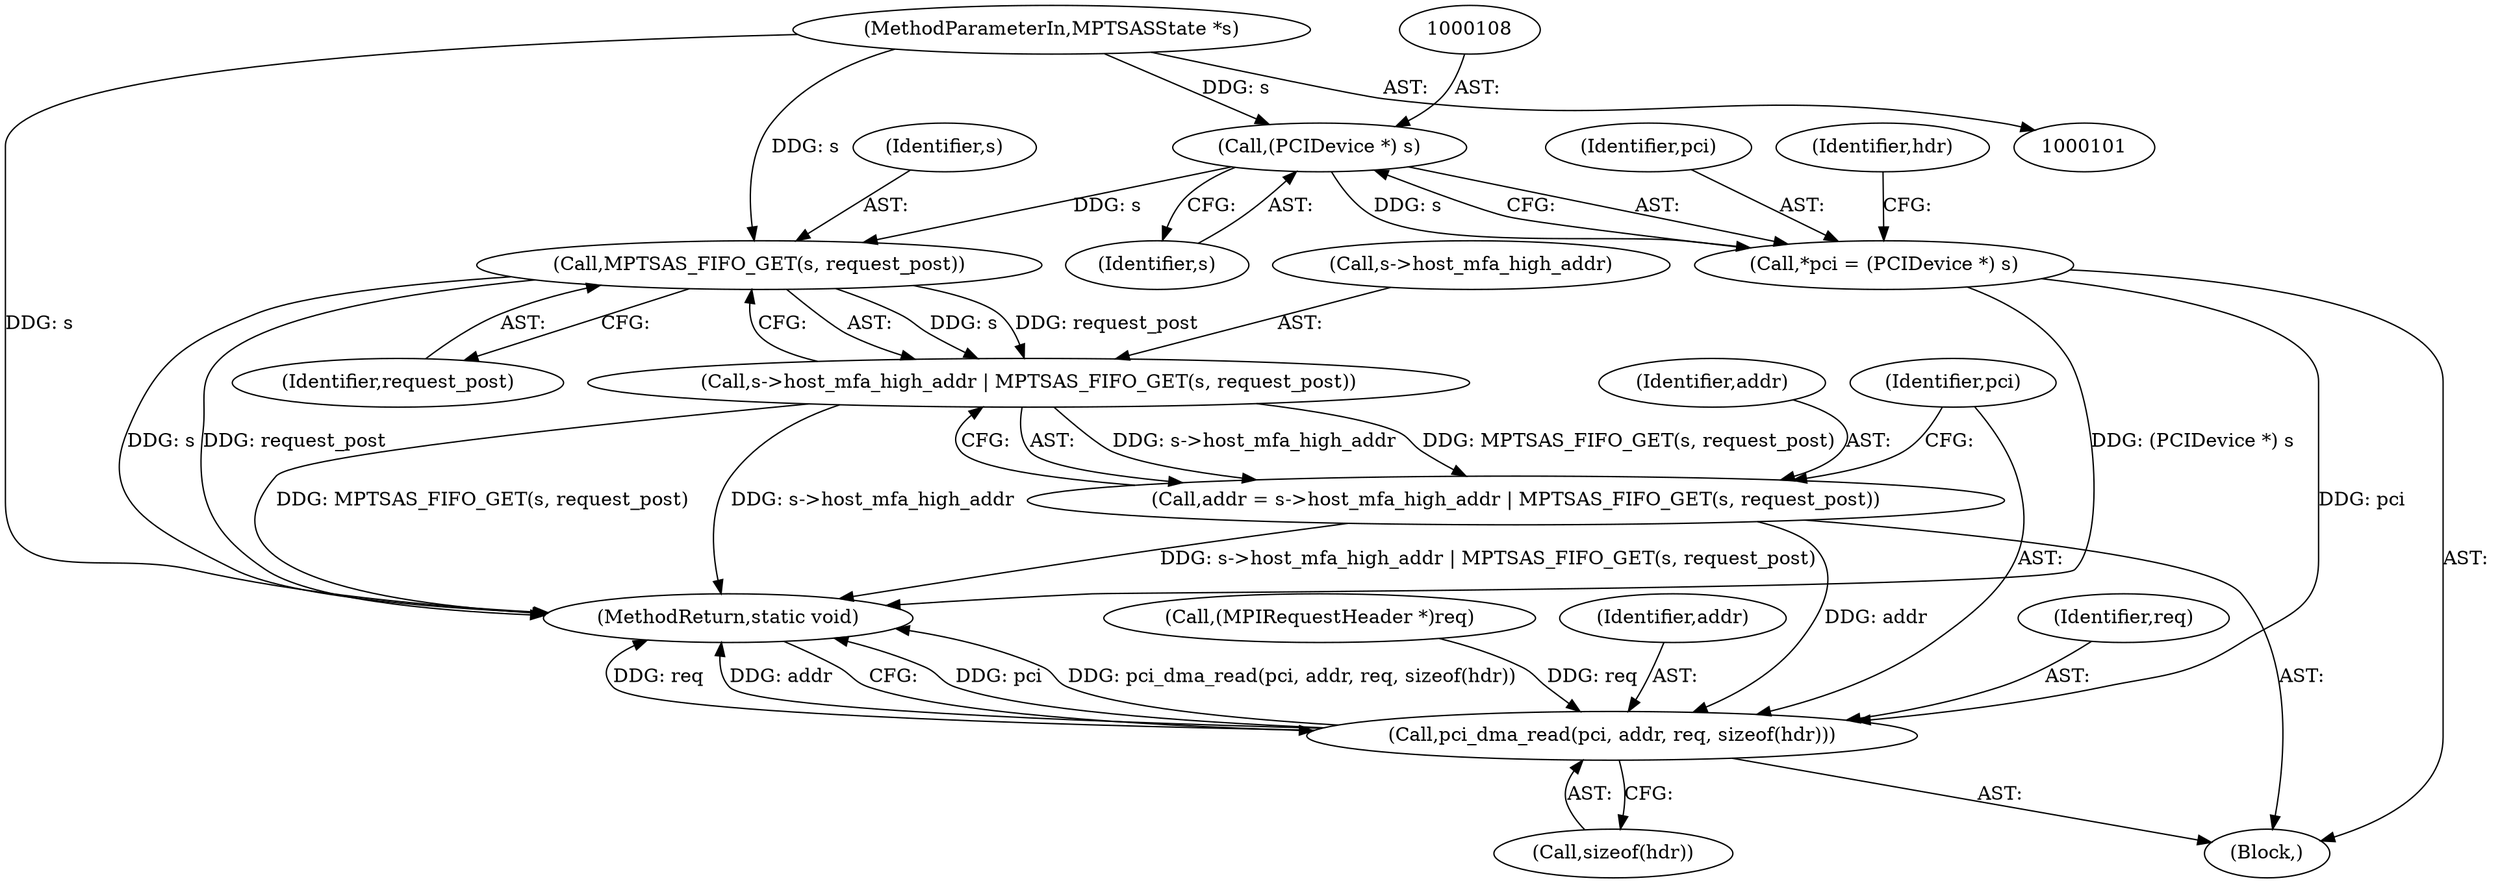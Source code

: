 digraph "0_qemu_06630554ccbdd25780aa03c3548aaff1eb56dffd@pointer" {
"1000107" [label="(Call,(PCIDevice *) s)"];
"1000102" [label="(MethodParameterIn,MPTSASState *s)"];
"1000105" [label="(Call,*pci = (PCIDevice *) s)"];
"1000128" [label="(Call,pci_dma_read(pci, addr, req, sizeof(hdr)))"];
"1000125" [label="(Call,MPTSAS_FIFO_GET(s, request_post))"];
"1000121" [label="(Call,s->host_mfa_high_addr | MPTSAS_FIFO_GET(s, request_post))"];
"1000119" [label="(Call,addr = s->host_mfa_high_addr | MPTSAS_FIFO_GET(s, request_post))"];
"1000119" [label="(Call,addr = s->host_mfa_high_addr | MPTSAS_FIFO_GET(s, request_post))"];
"1000105" [label="(Call,*pci = (PCIDevice *) s)"];
"1000103" [label="(Block,)"];
"1000129" [label="(Identifier,pci)"];
"1000113" [label="(Identifier,hdr)"];
"1000106" [label="(Identifier,pci)"];
"1000131" [label="(Identifier,req)"];
"1000107" [label="(Call,(PCIDevice *) s)"];
"1000134" [label="(MethodReturn,static void)"];
"1000122" [label="(Call,s->host_mfa_high_addr)"];
"1000128" [label="(Call,pci_dma_read(pci, addr, req, sizeof(hdr)))"];
"1000126" [label="(Identifier,s)"];
"1000102" [label="(MethodParameterIn,MPTSASState *s)"];
"1000132" [label="(Call,sizeof(hdr))"];
"1000125" [label="(Call,MPTSAS_FIFO_GET(s, request_post))"];
"1000120" [label="(Identifier,addr)"];
"1000127" [label="(Identifier,request_post)"];
"1000114" [label="(Call,(MPIRequestHeader *)req)"];
"1000130" [label="(Identifier,addr)"];
"1000121" [label="(Call,s->host_mfa_high_addr | MPTSAS_FIFO_GET(s, request_post))"];
"1000109" [label="(Identifier,s)"];
"1000107" -> "1000105"  [label="AST: "];
"1000107" -> "1000109"  [label="CFG: "];
"1000108" -> "1000107"  [label="AST: "];
"1000109" -> "1000107"  [label="AST: "];
"1000105" -> "1000107"  [label="CFG: "];
"1000107" -> "1000105"  [label="DDG: s"];
"1000102" -> "1000107"  [label="DDG: s"];
"1000107" -> "1000125"  [label="DDG: s"];
"1000102" -> "1000101"  [label="AST: "];
"1000102" -> "1000134"  [label="DDG: s"];
"1000102" -> "1000125"  [label="DDG: s"];
"1000105" -> "1000103"  [label="AST: "];
"1000106" -> "1000105"  [label="AST: "];
"1000113" -> "1000105"  [label="CFG: "];
"1000105" -> "1000134"  [label="DDG: (PCIDevice *) s"];
"1000105" -> "1000128"  [label="DDG: pci"];
"1000128" -> "1000103"  [label="AST: "];
"1000128" -> "1000132"  [label="CFG: "];
"1000129" -> "1000128"  [label="AST: "];
"1000130" -> "1000128"  [label="AST: "];
"1000131" -> "1000128"  [label="AST: "];
"1000132" -> "1000128"  [label="AST: "];
"1000134" -> "1000128"  [label="CFG: "];
"1000128" -> "1000134"  [label="DDG: pci"];
"1000128" -> "1000134"  [label="DDG: pci_dma_read(pci, addr, req, sizeof(hdr))"];
"1000128" -> "1000134"  [label="DDG: req"];
"1000128" -> "1000134"  [label="DDG: addr"];
"1000119" -> "1000128"  [label="DDG: addr"];
"1000114" -> "1000128"  [label="DDG: req"];
"1000125" -> "1000121"  [label="AST: "];
"1000125" -> "1000127"  [label="CFG: "];
"1000126" -> "1000125"  [label="AST: "];
"1000127" -> "1000125"  [label="AST: "];
"1000121" -> "1000125"  [label="CFG: "];
"1000125" -> "1000134"  [label="DDG: request_post"];
"1000125" -> "1000134"  [label="DDG: s"];
"1000125" -> "1000121"  [label="DDG: s"];
"1000125" -> "1000121"  [label="DDG: request_post"];
"1000121" -> "1000119"  [label="AST: "];
"1000122" -> "1000121"  [label="AST: "];
"1000119" -> "1000121"  [label="CFG: "];
"1000121" -> "1000134"  [label="DDG: MPTSAS_FIFO_GET(s, request_post)"];
"1000121" -> "1000134"  [label="DDG: s->host_mfa_high_addr"];
"1000121" -> "1000119"  [label="DDG: s->host_mfa_high_addr"];
"1000121" -> "1000119"  [label="DDG: MPTSAS_FIFO_GET(s, request_post)"];
"1000119" -> "1000103"  [label="AST: "];
"1000120" -> "1000119"  [label="AST: "];
"1000129" -> "1000119"  [label="CFG: "];
"1000119" -> "1000134"  [label="DDG: s->host_mfa_high_addr | MPTSAS_FIFO_GET(s, request_post)"];
}

